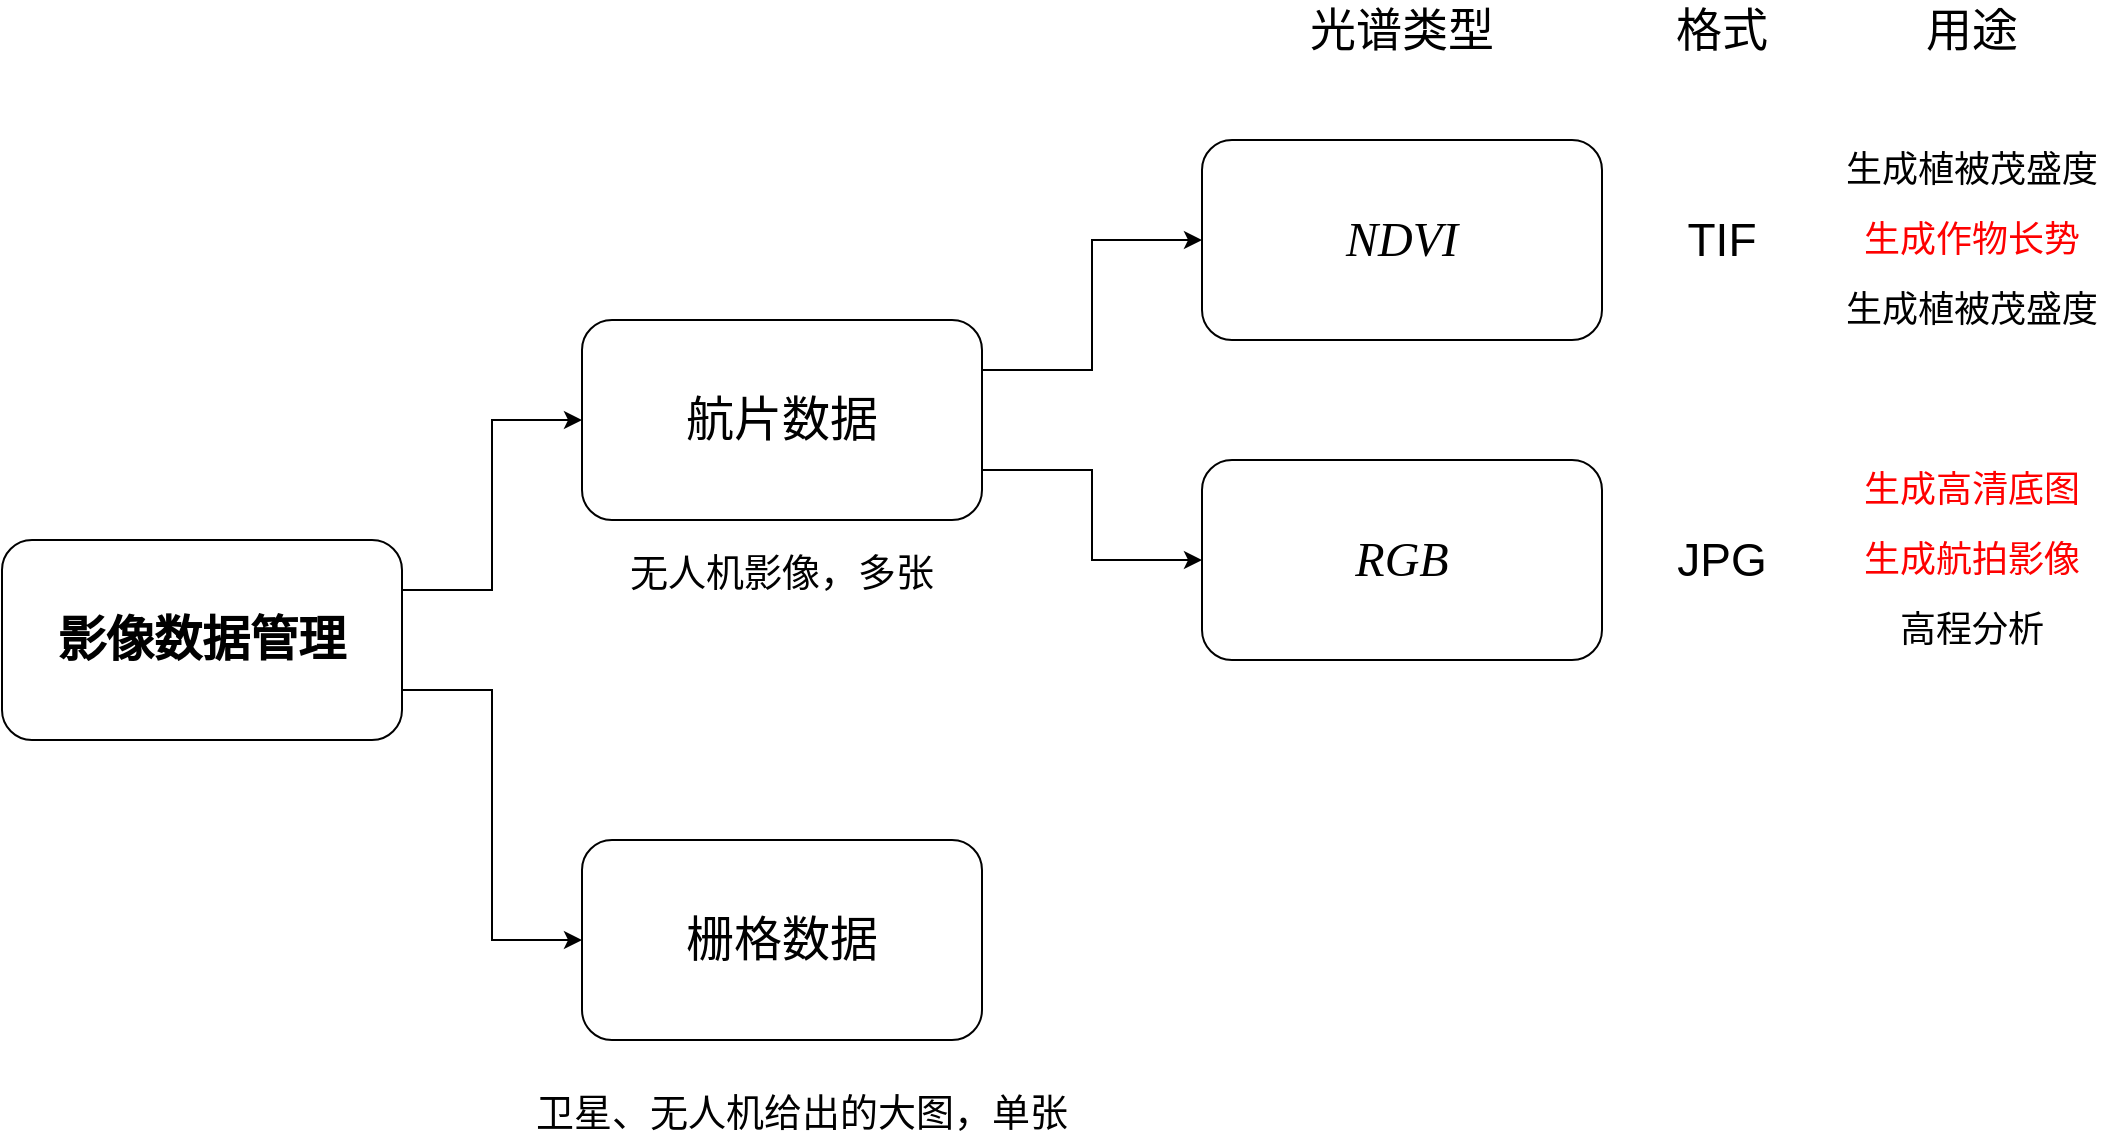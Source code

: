<mxfile version="27.1.6">
  <diagram name="第 1 页" id="EWCGRqyuyG-UPrSn--Gp">
    <mxGraphModel dx="3101" dy="2091" grid="1" gridSize="10" guides="1" tooltips="1" connect="1" arrows="1" fold="1" page="0" pageScale="1" pageWidth="827" pageHeight="1169" math="0" shadow="0">
      <root>
        <mxCell id="0" />
        <mxCell id="1" parent="0" />
        <mxCell id="43ZJeblcSDLC2HeD9tNM-23" style="edgeStyle=orthogonalEdgeStyle;rounded=0;orthogonalLoop=1;jettySize=auto;html=1;exitX=1;exitY=0.25;exitDx=0;exitDy=0;entryX=0;entryY=0.5;entryDx=0;entryDy=0;" edge="1" parent="1" source="43ZJeblcSDLC2HeD9tNM-1" target="43ZJeblcSDLC2HeD9tNM-4">
          <mxGeometry relative="1" as="geometry" />
        </mxCell>
        <mxCell id="43ZJeblcSDLC2HeD9tNM-24" style="edgeStyle=orthogonalEdgeStyle;rounded=0;orthogonalLoop=1;jettySize=auto;html=1;exitX=1;exitY=0.75;exitDx=0;exitDy=0;entryX=0;entryY=0.5;entryDx=0;entryDy=0;" edge="1" parent="1" source="43ZJeblcSDLC2HeD9tNM-1" target="43ZJeblcSDLC2HeD9tNM-20">
          <mxGeometry relative="1" as="geometry" />
        </mxCell>
        <mxCell id="43ZJeblcSDLC2HeD9tNM-1" value="&lt;font style=&quot;font-size: 24px;&quot;&gt;影像数据管理&lt;/font&gt;" style="rounded=1;whiteSpace=wrap;html=1;fontStyle=1" vertex="1" parent="1">
          <mxGeometry x="-1450" y="-590" width="200" height="100" as="geometry" />
        </mxCell>
        <mxCell id="43ZJeblcSDLC2HeD9tNM-25" style="edgeStyle=orthogonalEdgeStyle;rounded=0;orthogonalLoop=1;jettySize=auto;html=1;exitX=1;exitY=0.25;exitDx=0;exitDy=0;entryX=0;entryY=0.5;entryDx=0;entryDy=0;" edge="1" parent="1" source="43ZJeblcSDLC2HeD9tNM-4" target="43ZJeblcSDLC2HeD9tNM-5">
          <mxGeometry relative="1" as="geometry" />
        </mxCell>
        <mxCell id="43ZJeblcSDLC2HeD9tNM-27" style="edgeStyle=orthogonalEdgeStyle;rounded=0;orthogonalLoop=1;jettySize=auto;html=1;exitX=1;exitY=0.75;exitDx=0;exitDy=0;" edge="1" parent="1" source="43ZJeblcSDLC2HeD9tNM-4" target="43ZJeblcSDLC2HeD9tNM-8">
          <mxGeometry relative="1" as="geometry" />
        </mxCell>
        <mxCell id="43ZJeblcSDLC2HeD9tNM-4" value="&lt;font style=&quot;font-size: 24px;&quot;&gt;航片数据&lt;/font&gt;" style="rounded=1;whiteSpace=wrap;html=1;fontStyle=0" vertex="1" parent="1">
          <mxGeometry x="-1160" y="-700" width="200" height="100" as="geometry" />
        </mxCell>
        <mxCell id="43ZJeblcSDLC2HeD9tNM-5" value="&lt;font style=&quot;font-size: 24px;&quot;&gt;NDVI&lt;/font&gt;" style="rounded=1;whiteSpace=wrap;html=1;fontStyle=2;fontFamily=Times New Roman;" vertex="1" parent="1">
          <mxGeometry x="-850" y="-790" width="200" height="100" as="geometry" />
        </mxCell>
        <mxCell id="43ZJeblcSDLC2HeD9tNM-8" value="&lt;font style=&quot;font-size: 24px;&quot;&gt;RGB&lt;/font&gt;" style="rounded=1;whiteSpace=wrap;html=1;fontStyle=2;fontFamily=Times New Roman;" vertex="1" parent="1">
          <mxGeometry x="-850" y="-630" width="200" height="100" as="geometry" />
        </mxCell>
        <mxCell id="43ZJeblcSDLC2HeD9tNM-9" value="用途" style="text;html=1;align=center;verticalAlign=middle;whiteSpace=wrap;rounded=0;fontSize=23;" vertex="1" parent="1">
          <mxGeometry x="-495" y="-860" width="60" height="30" as="geometry" />
        </mxCell>
        <mxCell id="43ZJeblcSDLC2HeD9tNM-11" value="生成植被茂盛度" style="text;html=1;align=center;verticalAlign=middle;whiteSpace=wrap;rounded=0;fontSize=18;" vertex="1" parent="1">
          <mxGeometry x="-530" y="-790" width="130" height="30" as="geometry" />
        </mxCell>
        <mxCell id="43ZJeblcSDLC2HeD9tNM-12" value="生成作物长势" style="text;html=1;align=center;verticalAlign=middle;whiteSpace=wrap;rounded=0;fontSize=18;fontColor=light-dark(#fe0101, #ededed);" vertex="1" parent="1">
          <mxGeometry x="-530" y="-755" width="130" height="30" as="geometry" />
        </mxCell>
        <mxCell id="43ZJeblcSDLC2HeD9tNM-13" value="生成植被茂盛度" style="text;html=1;align=center;verticalAlign=middle;whiteSpace=wrap;rounded=0;fontSize=18;" vertex="1" parent="1">
          <mxGeometry x="-530" y="-720" width="130" height="30" as="geometry" />
        </mxCell>
        <mxCell id="43ZJeblcSDLC2HeD9tNM-14" value="生成高清底图" style="text;html=1;align=center;verticalAlign=middle;whiteSpace=wrap;rounded=0;fontSize=18;fontColor=light-dark(#ff0000, #ededed);" vertex="1" parent="1">
          <mxGeometry x="-530" y="-630" width="130" height="30" as="geometry" />
        </mxCell>
        <mxCell id="43ZJeblcSDLC2HeD9tNM-15" value="生成航拍影像" style="text;html=1;align=center;verticalAlign=middle;whiteSpace=wrap;rounded=0;fontSize=18;fontColor=light-dark(#fe0101, #ededed);" vertex="1" parent="1">
          <mxGeometry x="-530" y="-595" width="130" height="30" as="geometry" />
        </mxCell>
        <mxCell id="43ZJeblcSDLC2HeD9tNM-16" value="高程分析" style="text;html=1;align=center;verticalAlign=middle;whiteSpace=wrap;rounded=0;fontSize=18;" vertex="1" parent="1">
          <mxGeometry x="-530" y="-560" width="130" height="30" as="geometry" />
        </mxCell>
        <mxCell id="43ZJeblcSDLC2HeD9tNM-18" value="TIF" style="text;html=1;align=center;verticalAlign=middle;whiteSpace=wrap;rounded=0;fontSize=23;" vertex="1" parent="1">
          <mxGeometry x="-620" y="-755" width="60" height="30" as="geometry" />
        </mxCell>
        <mxCell id="43ZJeblcSDLC2HeD9tNM-19" value="JPG" style="text;html=1;align=center;verticalAlign=middle;whiteSpace=wrap;rounded=0;fontSize=23;" vertex="1" parent="1">
          <mxGeometry x="-620" y="-595" width="60" height="30" as="geometry" />
        </mxCell>
        <mxCell id="43ZJeblcSDLC2HeD9tNM-20" value="&lt;font style=&quot;font-size: 24px;&quot;&gt;栅格数据&lt;/font&gt;" style="rounded=1;whiteSpace=wrap;html=1;fontStyle=0" vertex="1" parent="1">
          <mxGeometry x="-1160" y="-440" width="200" height="100" as="geometry" />
        </mxCell>
        <mxCell id="43ZJeblcSDLC2HeD9tNM-21" value="光谱类型" style="text;html=1;align=center;verticalAlign=middle;whiteSpace=wrap;rounded=0;fontSize=23;" vertex="1" parent="1">
          <mxGeometry x="-810" y="-860" width="120" height="30" as="geometry" />
        </mxCell>
        <mxCell id="43ZJeblcSDLC2HeD9tNM-22" value="格式" style="text;html=1;align=center;verticalAlign=middle;whiteSpace=wrap;rounded=0;fontSize=23;" vertex="1" parent="1">
          <mxGeometry x="-650" y="-860" width="120" height="30" as="geometry" />
        </mxCell>
        <mxCell id="43ZJeblcSDLC2HeD9tNM-28" value="&lt;span style=&quot;font-size: 19px;&quot;&gt;无人机影像，多张&lt;/span&gt;" style="text;html=1;align=center;verticalAlign=middle;whiteSpace=wrap;rounded=0;fontSize=23;" vertex="1" parent="1">
          <mxGeometry x="-1160" y="-590" width="200" height="30" as="geometry" />
        </mxCell>
        <mxCell id="43ZJeblcSDLC2HeD9tNM-29" value="&lt;span style=&quot;font-size: 19px;&quot;&gt;卫星、无人机给出的大图，单张&lt;/span&gt;" style="text;html=1;align=center;verticalAlign=middle;whiteSpace=wrap;rounded=0;fontSize=23;" vertex="1" parent="1">
          <mxGeometry x="-1190" y="-320" width="280" height="30" as="geometry" />
        </mxCell>
      </root>
    </mxGraphModel>
  </diagram>
</mxfile>
